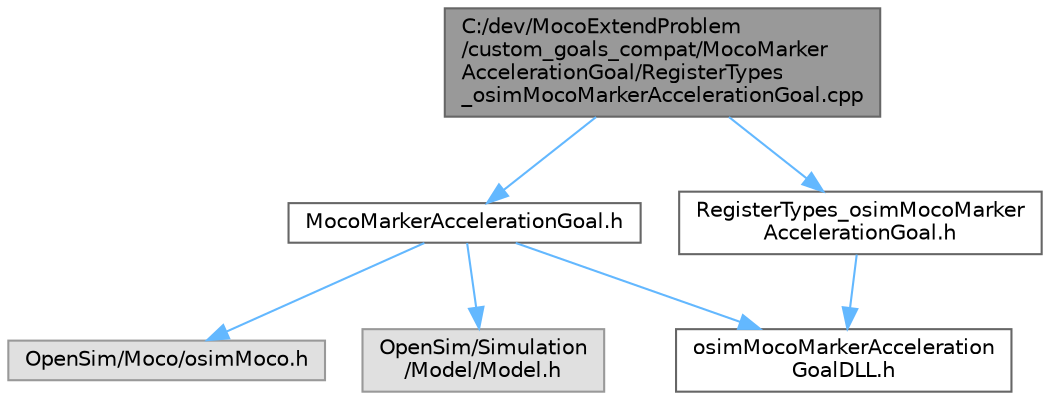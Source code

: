 digraph "C:/dev/MocoExtendProblem/custom_goals_compat/MocoMarkerAccelerationGoal/RegisterTypes_osimMocoMarkerAccelerationGoal.cpp"
{
 // LATEX_PDF_SIZE
  bgcolor="transparent";
  edge [fontname=Helvetica,fontsize=10,labelfontname=Helvetica,labelfontsize=10];
  node [fontname=Helvetica,fontsize=10,shape=box,height=0.2,width=0.4];
  Node1 [id="Node000001",label="C:/dev/MocoExtendProblem\l/custom_goals_compat/MocoMarker\lAccelerationGoal/RegisterTypes\l_osimMocoMarkerAccelerationGoal.cpp",height=0.2,width=0.4,color="gray40", fillcolor="grey60", style="filled", fontcolor="black",tooltip=" "];
  Node1 -> Node2 [id="edge1_Node000001_Node000002",color="steelblue1",style="solid",tooltip=" "];
  Node2 [id="Node000002",label="MocoMarkerAccelerationGoal.h",height=0.2,width=0.4,color="grey40", fillcolor="white", style="filled",URL="$compat_2_moco_marker_acceleration_goal_2_moco_marker_acceleration_goal_8h.html",tooltip=" "];
  Node2 -> Node3 [id="edge2_Node000002_Node000003",color="steelblue1",style="solid",tooltip=" "];
  Node3 [id="Node000003",label="OpenSim/Moco/osimMoco.h",height=0.2,width=0.4,color="grey60", fillcolor="#E0E0E0", style="filled",tooltip=" "];
  Node2 -> Node4 [id="edge3_Node000002_Node000004",color="steelblue1",style="solid",tooltip=" "];
  Node4 [id="Node000004",label="OpenSim/Simulation\l/Model/Model.h",height=0.2,width=0.4,color="grey60", fillcolor="#E0E0E0", style="filled",tooltip=" "];
  Node2 -> Node5 [id="edge4_Node000002_Node000005",color="steelblue1",style="solid",tooltip=" "];
  Node5 [id="Node000005",label="osimMocoMarkerAcceleration\lGoalDLL.h",height=0.2,width=0.4,color="grey40", fillcolor="white", style="filled",URL="$compat_2_moco_marker_acceleration_goal_2osim_moco_marker_acceleration_goal_d_l_l_8h.html",tooltip=" "];
  Node1 -> Node6 [id="edge5_Node000001_Node000006",color="steelblue1",style="solid",tooltip=" "];
  Node6 [id="Node000006",label="RegisterTypes_osimMocoMarker\lAccelerationGoal.h",height=0.2,width=0.4,color="grey40", fillcolor="white", style="filled",URL="$compat_2_moco_marker_acceleration_goal_2_register_types__osim_moco_marker_acceleration_goal_8h.html",tooltip=" "];
  Node6 -> Node5 [id="edge6_Node000006_Node000005",color="steelblue1",style="solid",tooltip=" "];
}
